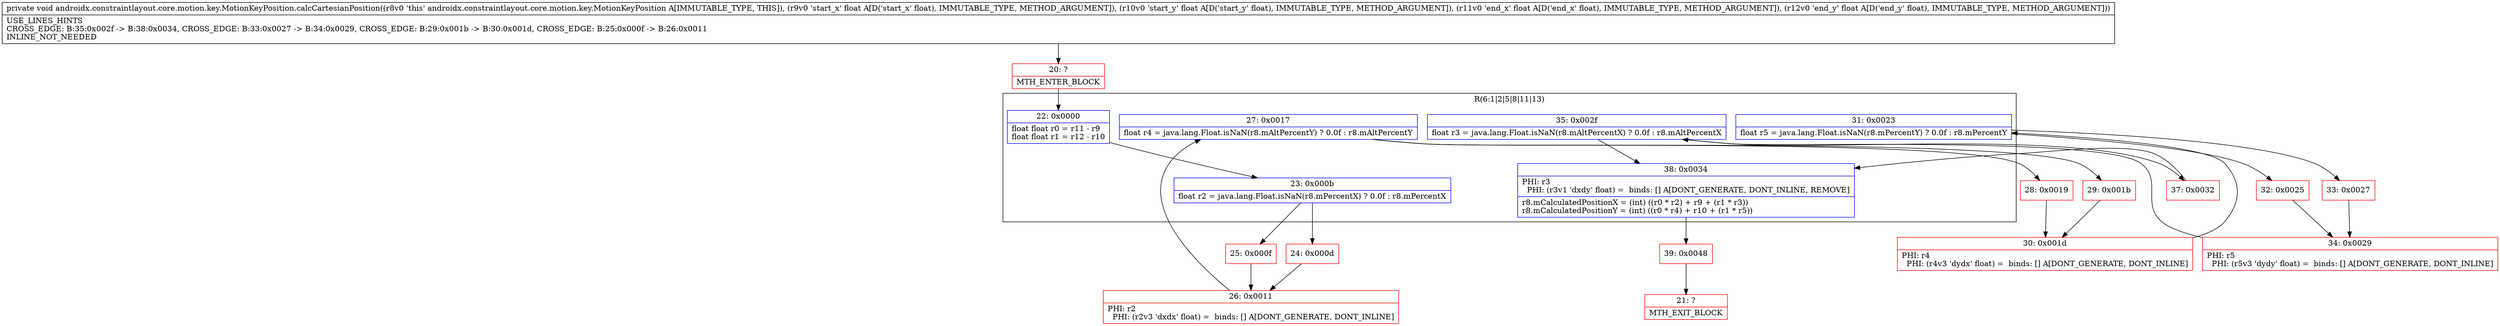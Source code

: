 digraph "CFG forandroidx.constraintlayout.core.motion.key.MotionKeyPosition.calcCartesianPosition(FFFF)V" {
subgraph cluster_Region_45139761 {
label = "R(6:1|2|5|8|11|13)";
node [shape=record,color=blue];
Node_22 [shape=record,label="{22\:\ 0x0000|float float r0 = r11 \- r9\lfloat float r1 = r12 \- r10\l}"];
Node_23 [shape=record,label="{23\:\ 0x000b|float r2 = java.lang.Float.isNaN(r8.mPercentX) ? 0.0f : r8.mPercentX\l}"];
Node_27 [shape=record,label="{27\:\ 0x0017|float r4 = java.lang.Float.isNaN(r8.mAltPercentY) ? 0.0f : r8.mAltPercentY\l}"];
Node_31 [shape=record,label="{31\:\ 0x0023|float r5 = java.lang.Float.isNaN(r8.mPercentY) ? 0.0f : r8.mPercentY\l}"];
Node_35 [shape=record,label="{35\:\ 0x002f|float r3 = java.lang.Float.isNaN(r8.mAltPercentX) ? 0.0f : r8.mAltPercentX\l}"];
Node_38 [shape=record,label="{38\:\ 0x0034|PHI: r3 \l  PHI: (r3v1 'dxdy' float) =  binds: [] A[DONT_GENERATE, DONT_INLINE, REMOVE]\l|r8.mCalculatedPositionX = (int) ((r0 * r2) + r9 + (r1 * r3))\lr8.mCalculatedPositionY = (int) ((r0 * r4) + r10 + (r1 * r5))\l}"];
}
Node_20 [shape=record,color=red,label="{20\:\ ?|MTH_ENTER_BLOCK\l}"];
Node_24 [shape=record,color=red,label="{24\:\ 0x000d}"];
Node_26 [shape=record,color=red,label="{26\:\ 0x0011|PHI: r2 \l  PHI: (r2v3 'dxdx' float) =  binds: [] A[DONT_GENERATE, DONT_INLINE]\l}"];
Node_28 [shape=record,color=red,label="{28\:\ 0x0019}"];
Node_30 [shape=record,color=red,label="{30\:\ 0x001d|PHI: r4 \l  PHI: (r4v3 'dydx' float) =  binds: [] A[DONT_GENERATE, DONT_INLINE]\l}"];
Node_32 [shape=record,color=red,label="{32\:\ 0x0025}"];
Node_34 [shape=record,color=red,label="{34\:\ 0x0029|PHI: r5 \l  PHI: (r5v3 'dydy' float) =  binds: [] A[DONT_GENERATE, DONT_INLINE]\l}"];
Node_37 [shape=record,color=red,label="{37\:\ 0x0032}"];
Node_39 [shape=record,color=red,label="{39\:\ 0x0048}"];
Node_21 [shape=record,color=red,label="{21\:\ ?|MTH_EXIT_BLOCK\l}"];
Node_33 [shape=record,color=red,label="{33\:\ 0x0027}"];
Node_29 [shape=record,color=red,label="{29\:\ 0x001b}"];
Node_25 [shape=record,color=red,label="{25\:\ 0x000f}"];
MethodNode[shape=record,label="{private void androidx.constraintlayout.core.motion.key.MotionKeyPosition.calcCartesianPosition((r8v0 'this' androidx.constraintlayout.core.motion.key.MotionKeyPosition A[IMMUTABLE_TYPE, THIS]), (r9v0 'start_x' float A[D('start_x' float), IMMUTABLE_TYPE, METHOD_ARGUMENT]), (r10v0 'start_y' float A[D('start_y' float), IMMUTABLE_TYPE, METHOD_ARGUMENT]), (r11v0 'end_x' float A[D('end_x' float), IMMUTABLE_TYPE, METHOD_ARGUMENT]), (r12v0 'end_y' float A[D('end_y' float), IMMUTABLE_TYPE, METHOD_ARGUMENT]))  | USE_LINES_HINTS\lCROSS_EDGE: B:35:0x002f \-\> B:38:0x0034, CROSS_EDGE: B:33:0x0027 \-\> B:34:0x0029, CROSS_EDGE: B:29:0x001b \-\> B:30:0x001d, CROSS_EDGE: B:25:0x000f \-\> B:26:0x0011\lINLINE_NOT_NEEDED\l}"];
MethodNode -> Node_20;Node_22 -> Node_23;
Node_23 -> Node_24;
Node_23 -> Node_25;
Node_27 -> Node_28;
Node_27 -> Node_29;
Node_31 -> Node_32;
Node_31 -> Node_33;
Node_35 -> Node_37;
Node_35 -> Node_38;
Node_38 -> Node_39;
Node_20 -> Node_22;
Node_24 -> Node_26;
Node_26 -> Node_27;
Node_28 -> Node_30;
Node_30 -> Node_31;
Node_32 -> Node_34;
Node_34 -> Node_35;
Node_37 -> Node_38;
Node_39 -> Node_21;
Node_33 -> Node_34;
Node_29 -> Node_30;
Node_25 -> Node_26;
}

